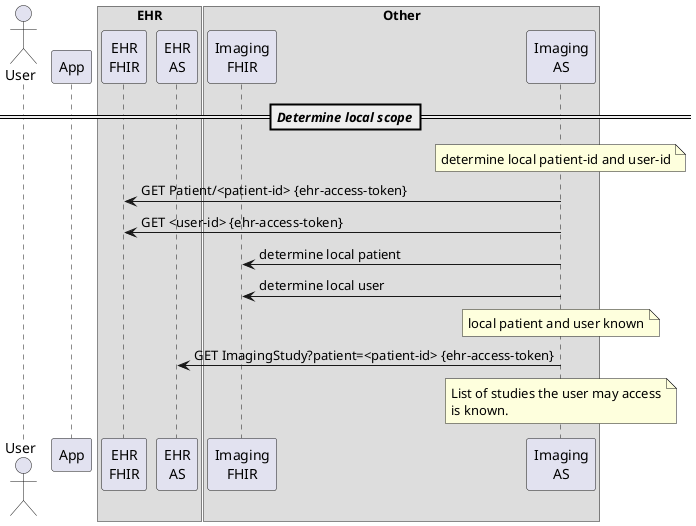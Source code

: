 @startuml

actor User
participant "App" as App
box EHR
    participant  "EHR\nFHIR" as EhrFHIR
    participant  "EHR\nAS" as EhrAS
end box
box Other
    participant  "Imaging\nFHIR" as OtherFHIR
    participant  "Imaging\nAS" as OtherAS
end box

======= Determine local scope ==
    note over OtherAS
        determine local patient-id and user-id
    end note
    OtherAS -> EhrFHIR: GET Patient/<patient-id> {ehr-access-token}
    OtherAS -> EhrFHIR: GET <user-id> {ehr-access-token}

    OtherAS -> OtherFHIR: determine local patient
    OtherAS -> OtherFHIR: determine local user

    note over OtherAS
        local patient and user known
    end note

    OtherAS -> EhrAS: GET ImagingStudy?patient=<patient-id> {ehr-access-token}

    note over OtherAS
        List of studies the user may access
        is known.
    end note


@enduml